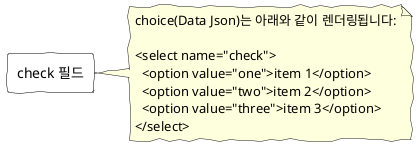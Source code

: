 @startuml helloFormCheck
skinparam handwritten true
skinparam rectangle {
  BackgroundColor White
  BorderColor Black
}

rectangle "check 필드" as checkField

note right of checkField
choice(Data Json)는 아래와 같이 렌더링됩니다:

<select name="check">
  <option value="one">item 1</option>
  <option value="two">item 2</option>
  <option value="three">item 3</option>
</select>
end note

@enduml
